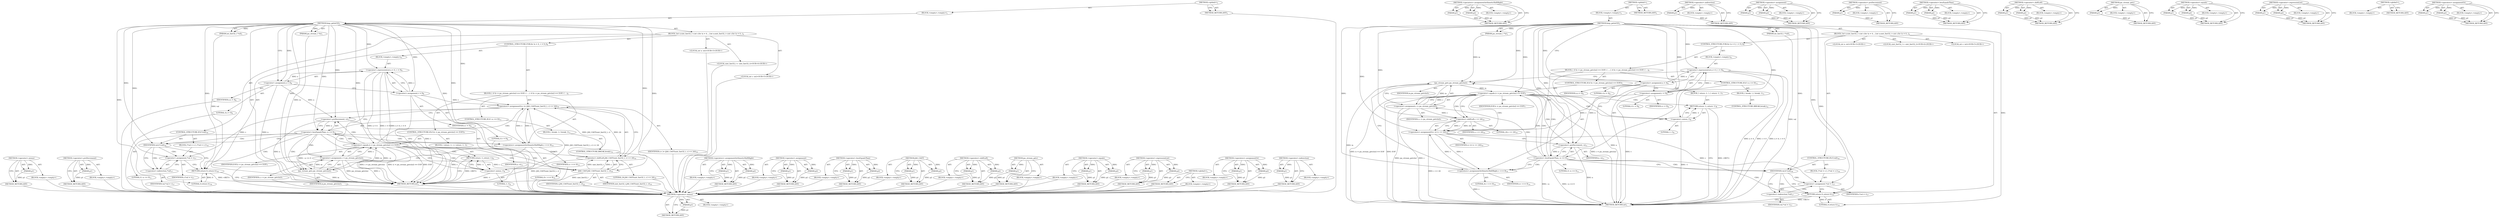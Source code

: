 digraph "&lt;operator&gt;.indirection" {
vulnerable_102 [label=<(METHOD,&lt;operator&gt;.minus)>];
vulnerable_103 [label=<(PARAM,p1)>];
vulnerable_104 [label=<(BLOCK,&lt;empty&gt;,&lt;empty&gt;)>];
vulnerable_105 [label=<(METHOD_RETURN,ANY)>];
vulnerable_125 [label=<(METHOD,&lt;operators&gt;.assignmentArithmeticShiftRight)>];
vulnerable_126 [label=<(PARAM,p1)>];
vulnerable_127 [label=<(PARAM,p2)>];
vulnerable_128 [label=<(BLOCK,&lt;empty&gt;,&lt;empty&gt;)>];
vulnerable_129 [label=<(METHOD_RETURN,ANY)>];
vulnerable_6 [label=<(METHOD,&lt;global&gt;)<SUB>1</SUB>>];
vulnerable_7 [label=<(BLOCK,&lt;empty&gt;,&lt;empty&gt;)<SUB>1</SUB>>];
vulnerable_8 [label=<(METHOD,bmp_getint32)<SUB>1</SUB>>];
vulnerable_9 [label=<(PARAM,jas_stream_t *in)<SUB>1</SUB>>];
vulnerable_10 [label=<(PARAM,int_fast32_t *val)<SUB>1</SUB>>];
vulnerable_11 [label=<(BLOCK,{
	int n;
	uint_fast32_t v;
	int c;
	for (n = 4...,{
	int n;
	uint_fast32_t v;
	int c;
	for (n = 4...)<SUB>2</SUB>>];
vulnerable_12 [label="<(LOCAL,int n: int)<SUB>3</SUB>>"];
vulnerable_13 [label="<(LOCAL,uint_fast32_t v: uint_fast32_t)<SUB>4</SUB>>"];
vulnerable_14 [label="<(LOCAL,int c: int)<SUB>5</SUB>>"];
vulnerable_15 [label=<(CONTROL_STRUCTURE,FOR,for (n = 4, v = 0;;))<SUB>6</SUB>>];
vulnerable_16 [label=<(BLOCK,&lt;empty&gt;,&lt;empty&gt;)<SUB>6</SUB>>];
vulnerable_17 [label=<(&lt;operator&gt;.expressionList,n = 4, v = 0)<SUB>6</SUB>>];
vulnerable_18 [label=<(&lt;operator&gt;.assignment,n = 4)<SUB>6</SUB>>];
vulnerable_19 [label=<(IDENTIFIER,n,n = 4)<SUB>6</SUB>>];
vulnerable_20 [label=<(LITERAL,4,n = 4)<SUB>6</SUB>>];
vulnerable_21 [label=<(&lt;operator&gt;.assignment,v = 0)<SUB>6</SUB>>];
vulnerable_22 [label=<(IDENTIFIER,v,v = 0)<SUB>6</SUB>>];
vulnerable_23 [label=<(LITERAL,0,v = 0)<SUB>6</SUB>>];
vulnerable_24 [label=<(BLOCK,{
 		if ((c = jas_stream_getc(in)) == EOF) {
 	...,{
 		if ((c = jas_stream_getc(in)) == EOF) {
 	...)<SUB>6</SUB>>];
vulnerable_25 [label=<(CONTROL_STRUCTURE,IF,if ((c = jas_stream_getc(in)) == EOF))<SUB>7</SUB>>];
vulnerable_26 [label=<(&lt;operator&gt;.equals,(c = jas_stream_getc(in)) == EOF)<SUB>7</SUB>>];
vulnerable_27 [label=<(&lt;operator&gt;.assignment,c = jas_stream_getc(in))<SUB>7</SUB>>];
vulnerable_28 [label=<(IDENTIFIER,c,c = jas_stream_getc(in))<SUB>7</SUB>>];
vulnerable_29 [label=<(jas_stream_getc,jas_stream_getc(in))<SUB>7</SUB>>];
vulnerable_30 [label=<(IDENTIFIER,in,jas_stream_getc(in))<SUB>7</SUB>>];
vulnerable_31 [label=<(IDENTIFIER,EOF,(c = jas_stream_getc(in)) == EOF)<SUB>7</SUB>>];
vulnerable_32 [label=<(BLOCK,{
 			return -1;
 		},{
 			return -1;
 		})<SUB>7</SUB>>];
vulnerable_33 [label=<(RETURN,return -1;,return -1;)<SUB>8</SUB>>];
vulnerable_34 [label=<(&lt;operator&gt;.minus,-1)<SUB>8</SUB>>];
vulnerable_35 [label=<(LITERAL,1,-1)<SUB>8</SUB>>];
vulnerable_36 [label=<(&lt;operators&gt;.assignmentOr,v |= (c &lt;&lt; 24))<SUB>10</SUB>>];
vulnerable_37 [label=<(IDENTIFIER,v,v |= (c &lt;&lt; 24))<SUB>10</SUB>>];
vulnerable_38 [label=<(&lt;operator&gt;.shiftLeft,c &lt;&lt; 24)<SUB>10</SUB>>];
vulnerable_39 [label=<(IDENTIFIER,c,c &lt;&lt; 24)<SUB>10</SUB>>];
vulnerable_40 [label=<(LITERAL,24,c &lt;&lt; 24)<SUB>10</SUB>>];
vulnerable_41 [label=<(CONTROL_STRUCTURE,IF,if (--n &lt;= 0))<SUB>11</SUB>>];
vulnerable_42 [label=<(&lt;operator&gt;.lessEqualsThan,--n &lt;= 0)<SUB>11</SUB>>];
vulnerable_43 [label=<(&lt;operator&gt;.preDecrement,--n)<SUB>11</SUB>>];
vulnerable_44 [label=<(IDENTIFIER,n,--n)<SUB>11</SUB>>];
vulnerable_45 [label=<(LITERAL,0,--n &lt;= 0)<SUB>11</SUB>>];
vulnerable_46 [label=<(BLOCK,{
 			break;
 		},{
 			break;
 		})<SUB>11</SUB>>];
vulnerable_47 [label=<(CONTROL_STRUCTURE,BREAK,break;)<SUB>12</SUB>>];
vulnerable_48 [label=<(&lt;operators&gt;.assignmentArithmeticShiftRight,v &gt;&gt;= 8)<SUB>14</SUB>>];
vulnerable_49 [label=<(IDENTIFIER,v,v &gt;&gt;= 8)<SUB>14</SUB>>];
vulnerable_50 [label=<(LITERAL,8,v &gt;&gt;= 8)<SUB>14</SUB>>];
vulnerable_51 [label=<(CONTROL_STRUCTURE,IF,if (val))<SUB>16</SUB>>];
vulnerable_52 [label=<(IDENTIFIER,val,if (val))<SUB>16</SUB>>];
vulnerable_53 [label=<(BLOCK,{
		*val = v;
	},{
		*val = v;
	})<SUB>16</SUB>>];
vulnerable_54 [label=<(&lt;operator&gt;.assignment,*val = v)<SUB>17</SUB>>];
vulnerable_55 [label=<(&lt;operator&gt;.indirection,*val)<SUB>17</SUB>>];
vulnerable_56 [label=<(IDENTIFIER,val,*val = v)<SUB>17</SUB>>];
vulnerable_57 [label=<(IDENTIFIER,v,*val = v)<SUB>17</SUB>>];
vulnerable_58 [label=<(RETURN,return 0;,return 0;)<SUB>19</SUB>>];
vulnerable_59 [label=<(LITERAL,0,return 0;)<SUB>19</SUB>>];
vulnerable_60 [label=<(METHOD_RETURN,int)<SUB>1</SUB>>];
vulnerable_62 [label=<(METHOD_RETURN,ANY)<SUB>1</SUB>>];
vulnerable_130 [label=<(METHOD,&lt;operator&gt;.indirection)>];
vulnerable_131 [label=<(PARAM,p1)>];
vulnerable_132 [label=<(BLOCK,&lt;empty&gt;,&lt;empty&gt;)>];
vulnerable_133 [label=<(METHOD_RETURN,ANY)>];
vulnerable_88 [label=<(METHOD,&lt;operator&gt;.assignment)>];
vulnerable_89 [label=<(PARAM,p1)>];
vulnerable_90 [label=<(PARAM,p2)>];
vulnerable_91 [label=<(BLOCK,&lt;empty&gt;,&lt;empty&gt;)>];
vulnerable_92 [label=<(METHOD_RETURN,ANY)>];
vulnerable_121 [label=<(METHOD,&lt;operator&gt;.preDecrement)>];
vulnerable_122 [label=<(PARAM,p1)>];
vulnerable_123 [label=<(BLOCK,&lt;empty&gt;,&lt;empty&gt;)>];
vulnerable_124 [label=<(METHOD_RETURN,ANY)>];
vulnerable_116 [label=<(METHOD,&lt;operator&gt;.lessEqualsThan)>];
vulnerable_117 [label=<(PARAM,p1)>];
vulnerable_118 [label=<(PARAM,p2)>];
vulnerable_119 [label=<(BLOCK,&lt;empty&gt;,&lt;empty&gt;)>];
vulnerable_120 [label=<(METHOD_RETURN,ANY)>];
vulnerable_111 [label=<(METHOD,&lt;operator&gt;.shiftLeft)>];
vulnerable_112 [label=<(PARAM,p1)>];
vulnerable_113 [label=<(PARAM,p2)>];
vulnerable_114 [label=<(BLOCK,&lt;empty&gt;,&lt;empty&gt;)>];
vulnerable_115 [label=<(METHOD_RETURN,ANY)>];
vulnerable_98 [label=<(METHOD,jas_stream_getc)>];
vulnerable_99 [label=<(PARAM,p1)>];
vulnerable_100 [label=<(BLOCK,&lt;empty&gt;,&lt;empty&gt;)>];
vulnerable_101 [label=<(METHOD_RETURN,ANY)>];
vulnerable_93 [label=<(METHOD,&lt;operator&gt;.equals)>];
vulnerable_94 [label=<(PARAM,p1)>];
vulnerable_95 [label=<(PARAM,p2)>];
vulnerable_96 [label=<(BLOCK,&lt;empty&gt;,&lt;empty&gt;)>];
vulnerable_97 [label=<(METHOD_RETURN,ANY)>];
vulnerable_83 [label=<(METHOD,&lt;operator&gt;.expressionList)>];
vulnerable_84 [label=<(PARAM,p1)>];
vulnerable_85 [label=<(PARAM,p2)>];
vulnerable_86 [label=<(BLOCK,&lt;empty&gt;,&lt;empty&gt;)>];
vulnerable_87 [label=<(METHOD_RETURN,ANY)>];
vulnerable_77 [label=<(METHOD,&lt;global&gt;)<SUB>1</SUB>>];
vulnerable_78 [label=<(BLOCK,&lt;empty&gt;,&lt;empty&gt;)>];
vulnerable_79 [label=<(METHOD_RETURN,ANY)>];
vulnerable_106 [label=<(METHOD,&lt;operators&gt;.assignmentOr)>];
vulnerable_107 [label=<(PARAM,p1)>];
vulnerable_108 [label=<(PARAM,p2)>];
vulnerable_109 [label=<(BLOCK,&lt;empty&gt;,&lt;empty&gt;)>];
vulnerable_110 [label=<(METHOD_RETURN,ANY)>];
fixed_104 [label=<(METHOD,&lt;operator&gt;.minus)>];
fixed_105 [label=<(PARAM,p1)>];
fixed_106 [label=<(BLOCK,&lt;empty&gt;,&lt;empty&gt;)>];
fixed_107 [label=<(METHOD_RETURN,ANY)>];
fixed_128 [label=<(METHOD,&lt;operator&gt;.preDecrement)>];
fixed_129 [label=<(PARAM,p1)>];
fixed_130 [label=<(BLOCK,&lt;empty&gt;,&lt;empty&gt;)>];
fixed_131 [label=<(METHOD_RETURN,ANY)>];
fixed_6 [label=<(METHOD,&lt;global&gt;)<SUB>1</SUB>>];
fixed_7 [label=<(BLOCK,&lt;empty&gt;,&lt;empty&gt;)<SUB>1</SUB>>];
fixed_8 [label=<(METHOD,bmp_getint32)<SUB>1</SUB>>];
fixed_9 [label=<(PARAM,jas_stream_t *in)<SUB>1</SUB>>];
fixed_10 [label=<(PARAM,int_fast32_t *val)<SUB>1</SUB>>];
fixed_11 [label=<(BLOCK,{
	int n;
	uint_fast32_t v;
	int c;
	for (n = 4...,{
	int n;
	uint_fast32_t v;
	int c;
	for (n = 4...)<SUB>2</SUB>>];
fixed_12 [label="<(LOCAL,int n: int)<SUB>3</SUB>>"];
fixed_13 [label="<(LOCAL,uint_fast32_t v: uint_fast32_t)<SUB>4</SUB>>"];
fixed_14 [label="<(LOCAL,int c: int)<SUB>5</SUB>>"];
fixed_15 [label=<(CONTROL_STRUCTURE,FOR,for (n = 4, v = 0;;))<SUB>6</SUB>>];
fixed_16 [label=<(BLOCK,&lt;empty&gt;,&lt;empty&gt;)<SUB>6</SUB>>];
fixed_17 [label=<(&lt;operator&gt;.expressionList,n = 4, v = 0)<SUB>6</SUB>>];
fixed_18 [label=<(&lt;operator&gt;.assignment,n = 4)<SUB>6</SUB>>];
fixed_19 [label=<(IDENTIFIER,n,n = 4)<SUB>6</SUB>>];
fixed_20 [label=<(LITERAL,4,n = 4)<SUB>6</SUB>>];
fixed_21 [label=<(&lt;operator&gt;.assignment,v = 0)<SUB>6</SUB>>];
fixed_22 [label=<(IDENTIFIER,v,v = 0)<SUB>6</SUB>>];
fixed_23 [label=<(LITERAL,0,v = 0)<SUB>6</SUB>>];
fixed_24 [label=<(BLOCK,{
 		if ((c = jas_stream_getc(in)) == EOF) {
 	...,{
 		if ((c = jas_stream_getc(in)) == EOF) {
 	...)<SUB>6</SUB>>];
fixed_25 [label=<(CONTROL_STRUCTURE,IF,if ((c = jas_stream_getc(in)) == EOF))<SUB>7</SUB>>];
fixed_26 [label=<(&lt;operator&gt;.equals,(c = jas_stream_getc(in)) == EOF)<SUB>7</SUB>>];
fixed_27 [label=<(&lt;operator&gt;.assignment,c = jas_stream_getc(in))<SUB>7</SUB>>];
fixed_28 [label=<(IDENTIFIER,c,c = jas_stream_getc(in))<SUB>7</SUB>>];
fixed_29 [label=<(jas_stream_getc,jas_stream_getc(in))<SUB>7</SUB>>];
fixed_30 [label=<(IDENTIFIER,in,jas_stream_getc(in))<SUB>7</SUB>>];
fixed_31 [label=<(IDENTIFIER,EOF,(c = jas_stream_getc(in)) == EOF)<SUB>7</SUB>>];
fixed_32 [label=<(BLOCK,{
 			return -1;
 		},{
 			return -1;
 		})<SUB>7</SUB>>];
fixed_33 [label=<(RETURN,return -1;,return -1;)<SUB>8</SUB>>];
fixed_34 [label=<(&lt;operator&gt;.minus,-1)<SUB>8</SUB>>];
fixed_35 [label=<(LITERAL,1,-1)<SUB>8</SUB>>];
fixed_36 [label=<(&lt;operators&gt;.assignmentOr,v |= (JAS_CAST(uint_fast32_t, c) &lt;&lt; 24))<SUB>10</SUB>>];
fixed_37 [label=<(IDENTIFIER,v,v |= (JAS_CAST(uint_fast32_t, c) &lt;&lt; 24))<SUB>10</SUB>>];
fixed_38 [label=<(&lt;operator&gt;.shiftLeft,JAS_CAST(uint_fast32_t, c) &lt;&lt; 24)<SUB>10</SUB>>];
fixed_39 [label=<(JAS_CAST,JAS_CAST(uint_fast32_t, c))<SUB>10</SUB>>];
fixed_40 [label=<(IDENTIFIER,uint_fast32_t,JAS_CAST(uint_fast32_t, c))<SUB>10</SUB>>];
fixed_41 [label=<(IDENTIFIER,c,JAS_CAST(uint_fast32_t, c))<SUB>10</SUB>>];
fixed_42 [label=<(LITERAL,24,JAS_CAST(uint_fast32_t, c) &lt;&lt; 24)<SUB>10</SUB>>];
fixed_43 [label=<(CONTROL_STRUCTURE,IF,if (--n &lt;= 0))<SUB>11</SUB>>];
fixed_44 [label=<(&lt;operator&gt;.lessEqualsThan,--n &lt;= 0)<SUB>11</SUB>>];
fixed_45 [label=<(&lt;operator&gt;.preDecrement,--n)<SUB>11</SUB>>];
fixed_46 [label=<(IDENTIFIER,n,--n)<SUB>11</SUB>>];
fixed_47 [label=<(LITERAL,0,--n &lt;= 0)<SUB>11</SUB>>];
fixed_48 [label=<(BLOCK,{
 			break;
 		},{
 			break;
 		})<SUB>11</SUB>>];
fixed_49 [label=<(CONTROL_STRUCTURE,BREAK,break;)<SUB>12</SUB>>];
fixed_50 [label=<(&lt;operators&gt;.assignmentArithmeticShiftRight,v &gt;&gt;= 8)<SUB>14</SUB>>];
fixed_51 [label=<(IDENTIFIER,v,v &gt;&gt;= 8)<SUB>14</SUB>>];
fixed_52 [label=<(LITERAL,8,v &gt;&gt;= 8)<SUB>14</SUB>>];
fixed_53 [label=<(CONTROL_STRUCTURE,IF,if (val))<SUB>16</SUB>>];
fixed_54 [label=<(IDENTIFIER,val,if (val))<SUB>16</SUB>>];
fixed_55 [label=<(BLOCK,{
		*val = v;
	},{
		*val = v;
	})<SUB>16</SUB>>];
fixed_56 [label=<(&lt;operator&gt;.assignment,*val = v)<SUB>17</SUB>>];
fixed_57 [label=<(&lt;operator&gt;.indirection,*val)<SUB>17</SUB>>];
fixed_58 [label=<(IDENTIFIER,val,*val = v)<SUB>17</SUB>>];
fixed_59 [label=<(IDENTIFIER,v,*val = v)<SUB>17</SUB>>];
fixed_60 [label=<(RETURN,return 0;,return 0;)<SUB>19</SUB>>];
fixed_61 [label=<(LITERAL,0,return 0;)<SUB>19</SUB>>];
fixed_62 [label=<(METHOD_RETURN,int)<SUB>1</SUB>>];
fixed_64 [label=<(METHOD_RETURN,ANY)<SUB>1</SUB>>];
fixed_132 [label=<(METHOD,&lt;operators&gt;.assignmentArithmeticShiftRight)>];
fixed_133 [label=<(PARAM,p1)>];
fixed_134 [label=<(PARAM,p2)>];
fixed_135 [label=<(BLOCK,&lt;empty&gt;,&lt;empty&gt;)>];
fixed_136 [label=<(METHOD_RETURN,ANY)>];
fixed_90 [label=<(METHOD,&lt;operator&gt;.assignment)>];
fixed_91 [label=<(PARAM,p1)>];
fixed_92 [label=<(PARAM,p2)>];
fixed_93 [label=<(BLOCK,&lt;empty&gt;,&lt;empty&gt;)>];
fixed_94 [label=<(METHOD_RETURN,ANY)>];
fixed_123 [label=<(METHOD,&lt;operator&gt;.lessEqualsThan)>];
fixed_124 [label=<(PARAM,p1)>];
fixed_125 [label=<(PARAM,p2)>];
fixed_126 [label=<(BLOCK,&lt;empty&gt;,&lt;empty&gt;)>];
fixed_127 [label=<(METHOD_RETURN,ANY)>];
fixed_118 [label=<(METHOD,JAS_CAST)>];
fixed_119 [label=<(PARAM,p1)>];
fixed_120 [label=<(PARAM,p2)>];
fixed_121 [label=<(BLOCK,&lt;empty&gt;,&lt;empty&gt;)>];
fixed_122 [label=<(METHOD_RETURN,ANY)>];
fixed_113 [label=<(METHOD,&lt;operator&gt;.shiftLeft)>];
fixed_114 [label=<(PARAM,p1)>];
fixed_115 [label=<(PARAM,p2)>];
fixed_116 [label=<(BLOCK,&lt;empty&gt;,&lt;empty&gt;)>];
fixed_117 [label=<(METHOD_RETURN,ANY)>];
fixed_100 [label=<(METHOD,jas_stream_getc)>];
fixed_101 [label=<(PARAM,p1)>];
fixed_102 [label=<(BLOCK,&lt;empty&gt;,&lt;empty&gt;)>];
fixed_103 [label=<(METHOD_RETURN,ANY)>];
fixed_95 [label=<(METHOD,&lt;operator&gt;.equals)>];
fixed_96 [label=<(PARAM,p1)>];
fixed_97 [label=<(PARAM,p2)>];
fixed_98 [label=<(BLOCK,&lt;empty&gt;,&lt;empty&gt;)>];
fixed_99 [label=<(METHOD_RETURN,ANY)>];
fixed_85 [label=<(METHOD,&lt;operator&gt;.expressionList)>];
fixed_86 [label=<(PARAM,p1)>];
fixed_87 [label=<(PARAM,p2)>];
fixed_88 [label=<(BLOCK,&lt;empty&gt;,&lt;empty&gt;)>];
fixed_89 [label=<(METHOD_RETURN,ANY)>];
fixed_79 [label=<(METHOD,&lt;global&gt;)<SUB>1</SUB>>];
fixed_80 [label=<(BLOCK,&lt;empty&gt;,&lt;empty&gt;)>];
fixed_81 [label=<(METHOD_RETURN,ANY)>];
fixed_108 [label=<(METHOD,&lt;operators&gt;.assignmentOr)>];
fixed_109 [label=<(PARAM,p1)>];
fixed_110 [label=<(PARAM,p2)>];
fixed_111 [label=<(BLOCK,&lt;empty&gt;,&lt;empty&gt;)>];
fixed_112 [label=<(METHOD_RETURN,ANY)>];
fixed_137 [label=<(METHOD,&lt;operator&gt;.indirection)>];
fixed_138 [label=<(PARAM,p1)>];
fixed_139 [label=<(BLOCK,&lt;empty&gt;,&lt;empty&gt;)>];
fixed_140 [label=<(METHOD_RETURN,ANY)>];
vulnerable_102 -> vulnerable_103  [key=0, label="AST: "];
vulnerable_102 -> vulnerable_103  [key=1, label="DDG: "];
vulnerable_102 -> vulnerable_104  [key=0, label="AST: "];
vulnerable_102 -> vulnerable_105  [key=0, label="AST: "];
vulnerable_102 -> vulnerable_105  [key=1, label="CFG: "];
vulnerable_103 -> vulnerable_105  [key=0, label="DDG: p1"];
vulnerable_125 -> vulnerable_126  [key=0, label="AST: "];
vulnerable_125 -> vulnerable_126  [key=1, label="DDG: "];
vulnerable_125 -> vulnerable_128  [key=0, label="AST: "];
vulnerable_125 -> vulnerable_127  [key=0, label="AST: "];
vulnerable_125 -> vulnerable_127  [key=1, label="DDG: "];
vulnerable_125 -> vulnerable_129  [key=0, label="AST: "];
vulnerable_125 -> vulnerable_129  [key=1, label="CFG: "];
vulnerable_126 -> vulnerable_129  [key=0, label="DDG: p1"];
vulnerable_127 -> vulnerable_129  [key=0, label="DDG: p2"];
vulnerable_6 -> vulnerable_7  [key=0, label="AST: "];
vulnerable_6 -> vulnerable_62  [key=0, label="AST: "];
vulnerable_6 -> vulnerable_62  [key=1, label="CFG: "];
vulnerable_7 -> vulnerable_8  [key=0, label="AST: "];
vulnerable_8 -> vulnerable_9  [key=0, label="AST: "];
vulnerable_8 -> vulnerable_9  [key=1, label="DDG: "];
vulnerable_8 -> vulnerable_10  [key=0, label="AST: "];
vulnerable_8 -> vulnerable_10  [key=1, label="DDG: "];
vulnerable_8 -> vulnerable_11  [key=0, label="AST: "];
vulnerable_8 -> vulnerable_60  [key=0, label="AST: "];
vulnerable_8 -> vulnerable_18  [key=0, label="CFG: "];
vulnerable_8 -> vulnerable_18  [key=1, label="DDG: "];
vulnerable_8 -> vulnerable_58  [key=0, label="DDG: "];
vulnerable_8 -> vulnerable_52  [key=0, label="DDG: "];
vulnerable_8 -> vulnerable_59  [key=0, label="DDG: "];
vulnerable_8 -> vulnerable_48  [key=0, label="DDG: "];
vulnerable_8 -> vulnerable_54  [key=0, label="DDG: "];
vulnerable_8 -> vulnerable_17  [key=0, label="DDG: "];
vulnerable_8 -> vulnerable_36  [key=0, label="DDG: "];
vulnerable_8 -> vulnerable_21  [key=0, label="DDG: "];
vulnerable_8 -> vulnerable_26  [key=0, label="DDG: "];
vulnerable_8 -> vulnerable_38  [key=0, label="DDG: "];
vulnerable_8 -> vulnerable_42  [key=0, label="DDG: "];
vulnerable_8 -> vulnerable_43  [key=0, label="DDG: "];
vulnerable_8 -> vulnerable_29  [key=0, label="DDG: "];
vulnerable_8 -> vulnerable_34  [key=0, label="DDG: "];
vulnerable_9 -> vulnerable_29  [key=0, label="DDG: in"];
vulnerable_10 -> vulnerable_60  [key=0, label="DDG: val"];
vulnerable_11 -> vulnerable_12  [key=0, label="AST: "];
vulnerable_11 -> vulnerable_13  [key=0, label="AST: "];
vulnerable_11 -> vulnerable_14  [key=0, label="AST: "];
vulnerable_11 -> vulnerable_15  [key=0, label="AST: "];
vulnerable_11 -> vulnerable_51  [key=0, label="AST: "];
vulnerable_11 -> vulnerable_58  [key=0, label="AST: "];
vulnerable_15 -> vulnerable_16  [key=0, label="AST: "];
vulnerable_15 -> vulnerable_24  [key=0, label="AST: "];
vulnerable_16 -> vulnerable_17  [key=0, label="AST: "];
vulnerable_17 -> vulnerable_18  [key=0, label="AST: "];
vulnerable_17 -> vulnerable_21  [key=0, label="AST: "];
vulnerable_17 -> vulnerable_29  [key=0, label="CFG: "];
vulnerable_17 -> vulnerable_60  [key=0, label="DDG: n = 4"];
vulnerable_17 -> vulnerable_60  [key=1, label="DDG: v = 0"];
vulnerable_17 -> vulnerable_60  [key=2, label="DDG: n = 4, v = 0"];
vulnerable_18 -> vulnerable_19  [key=0, label="AST: "];
vulnerable_18 -> vulnerable_20  [key=0, label="AST: "];
vulnerable_18 -> vulnerable_21  [key=0, label="CFG: "];
vulnerable_18 -> vulnerable_60  [key=0, label="DDG: n"];
vulnerable_18 -> vulnerable_17  [key=0, label="DDG: n"];
vulnerable_18 -> vulnerable_43  [key=0, label="DDG: n"];
vulnerable_21 -> vulnerable_22  [key=0, label="AST: "];
vulnerable_21 -> vulnerable_23  [key=0, label="AST: "];
vulnerable_21 -> vulnerable_17  [key=0, label="CFG: "];
vulnerable_21 -> vulnerable_17  [key=1, label="DDG: v"];
vulnerable_21 -> vulnerable_60  [key=0, label="DDG: v"];
vulnerable_21 -> vulnerable_36  [key=0, label="DDG: v"];
vulnerable_24 -> vulnerable_25  [key=0, label="AST: "];
vulnerable_24 -> vulnerable_36  [key=0, label="AST: "];
vulnerable_24 -> vulnerable_41  [key=0, label="AST: "];
vulnerable_24 -> vulnerable_48  [key=0, label="AST: "];
vulnerable_25 -> vulnerable_26  [key=0, label="AST: "];
vulnerable_25 -> vulnerable_32  [key=0, label="AST: "];
vulnerable_26 -> vulnerable_27  [key=0, label="AST: "];
vulnerable_26 -> vulnerable_31  [key=0, label="AST: "];
vulnerable_26 -> vulnerable_34  [key=0, label="CFG: "];
vulnerable_26 -> vulnerable_34  [key=1, label="CDG: "];
vulnerable_26 -> vulnerable_38  [key=0, label="CFG: "];
vulnerable_26 -> vulnerable_38  [key=1, label="CDG: "];
vulnerable_26 -> vulnerable_60  [key=0, label="DDG: c = jas_stream_getc(in)"];
vulnerable_26 -> vulnerable_60  [key=1, label="DDG: (c = jas_stream_getc(in)) == EOF"];
vulnerable_26 -> vulnerable_60  [key=2, label="DDG: EOF"];
vulnerable_26 -> vulnerable_33  [key=0, label="CDG: "];
vulnerable_26 -> vulnerable_42  [key=0, label="CDG: "];
vulnerable_26 -> vulnerable_36  [key=0, label="CDG: "];
vulnerable_26 -> vulnerable_43  [key=0, label="CDG: "];
vulnerable_27 -> vulnerable_28  [key=0, label="AST: "];
vulnerable_27 -> vulnerable_29  [key=0, label="AST: "];
vulnerable_27 -> vulnerable_26  [key=0, label="CFG: "];
vulnerable_27 -> vulnerable_26  [key=1, label="DDG: c"];
vulnerable_27 -> vulnerable_60  [key=0, label="DDG: c"];
vulnerable_27 -> vulnerable_60  [key=1, label="DDG: jas_stream_getc(in)"];
vulnerable_27 -> vulnerable_38  [key=0, label="DDG: c"];
vulnerable_29 -> vulnerable_30  [key=0, label="AST: "];
vulnerable_29 -> vulnerable_27  [key=0, label="CFG: "];
vulnerable_29 -> vulnerable_27  [key=1, label="DDG: in"];
vulnerable_29 -> vulnerable_60  [key=0, label="DDG: in"];
vulnerable_29 -> vulnerable_26  [key=0, label="DDG: in"];
vulnerable_32 -> vulnerable_33  [key=0, label="AST: "];
vulnerable_33 -> vulnerable_34  [key=0, label="AST: "];
vulnerable_33 -> vulnerable_60  [key=0, label="CFG: "];
vulnerable_33 -> vulnerable_60  [key=1, label="DDG: &lt;RET&gt;"];
vulnerable_34 -> vulnerable_35  [key=0, label="AST: "];
vulnerable_34 -> vulnerable_33  [key=0, label="CFG: "];
vulnerable_34 -> vulnerable_33  [key=1, label="DDG: -1"];
vulnerable_34 -> vulnerable_60  [key=0, label="DDG: -1"];
vulnerable_36 -> vulnerable_37  [key=0, label="AST: "];
vulnerable_36 -> vulnerable_38  [key=0, label="AST: "];
vulnerable_36 -> vulnerable_43  [key=0, label="CFG: "];
vulnerable_36 -> vulnerable_60  [key=0, label="DDG: c &lt;&lt; 24"];
vulnerable_36 -> vulnerable_54  [key=0, label="DDG: v"];
vulnerable_36 -> vulnerable_48  [key=0, label="DDG: v"];
vulnerable_38 -> vulnerable_39  [key=0, label="AST: "];
vulnerable_38 -> vulnerable_40  [key=0, label="AST: "];
vulnerable_38 -> vulnerable_36  [key=0, label="CFG: "];
vulnerable_38 -> vulnerable_36  [key=1, label="DDG: c"];
vulnerable_38 -> vulnerable_36  [key=2, label="DDG: 24"];
vulnerable_41 -> vulnerable_42  [key=0, label="AST: "];
vulnerable_41 -> vulnerable_46  [key=0, label="AST: "];
vulnerable_42 -> vulnerable_43  [key=0, label="AST: "];
vulnerable_42 -> vulnerable_45  [key=0, label="AST: "];
vulnerable_42 -> vulnerable_52  [key=0, label="CFG: "];
vulnerable_42 -> vulnerable_52  [key=1, label="CDG: "];
vulnerable_42 -> vulnerable_48  [key=0, label="CFG: "];
vulnerable_42 -> vulnerable_48  [key=1, label="CDG: "];
vulnerable_42 -> vulnerable_60  [key=0, label="DDG: --n"];
vulnerable_42 -> vulnerable_60  [key=1, label="DDG: --n &lt;= 0"];
vulnerable_42 -> vulnerable_58  [key=0, label="CDG: "];
vulnerable_42 -> vulnerable_26  [key=0, label="CDG: "];
vulnerable_42 -> vulnerable_27  [key=0, label="CDG: "];
vulnerable_42 -> vulnerable_29  [key=0, label="CDG: "];
vulnerable_43 -> vulnerable_44  [key=0, label="AST: "];
vulnerable_43 -> vulnerable_42  [key=0, label="CFG: "];
vulnerable_43 -> vulnerable_42  [key=1, label="DDG: n"];
vulnerable_43 -> vulnerable_60  [key=0, label="DDG: n"];
vulnerable_46 -> vulnerable_47  [key=0, label="AST: "];
vulnerable_48 -> vulnerable_49  [key=0, label="AST: "];
vulnerable_48 -> vulnerable_50  [key=0, label="AST: "];
vulnerable_48 -> vulnerable_29  [key=0, label="CFG: "];
vulnerable_48 -> vulnerable_60  [key=0, label="DDG: v"];
vulnerable_48 -> vulnerable_36  [key=0, label="DDG: v"];
vulnerable_51 -> vulnerable_52  [key=0, label="AST: "];
vulnerable_51 -> vulnerable_53  [key=0, label="AST: "];
vulnerable_52 -> vulnerable_55  [key=0, label="CFG: "];
vulnerable_52 -> vulnerable_55  [key=1, label="CDG: "];
vulnerable_52 -> vulnerable_58  [key=0, label="CFG: "];
vulnerable_52 -> vulnerable_54  [key=0, label="CDG: "];
vulnerable_53 -> vulnerable_54  [key=0, label="AST: "];
vulnerable_54 -> vulnerable_55  [key=0, label="AST: "];
vulnerable_54 -> vulnerable_57  [key=0, label="AST: "];
vulnerable_54 -> vulnerable_58  [key=0, label="CFG: "];
vulnerable_55 -> vulnerable_56  [key=0, label="AST: "];
vulnerable_55 -> vulnerable_54  [key=0, label="CFG: "];
vulnerable_58 -> vulnerable_59  [key=0, label="AST: "];
vulnerable_58 -> vulnerable_60  [key=0, label="CFG: "];
vulnerable_58 -> vulnerable_60  [key=1, label="DDG: &lt;RET&gt;"];
vulnerable_59 -> vulnerable_58  [key=0, label="DDG: 0"];
vulnerable_130 -> vulnerable_131  [key=0, label="AST: "];
vulnerable_130 -> vulnerable_131  [key=1, label="DDG: "];
vulnerable_130 -> vulnerable_132  [key=0, label="AST: "];
vulnerable_130 -> vulnerable_133  [key=0, label="AST: "];
vulnerable_130 -> vulnerable_133  [key=1, label="CFG: "];
vulnerable_131 -> vulnerable_133  [key=0, label="DDG: p1"];
vulnerable_88 -> vulnerable_89  [key=0, label="AST: "];
vulnerable_88 -> vulnerable_89  [key=1, label="DDG: "];
vulnerable_88 -> vulnerable_91  [key=0, label="AST: "];
vulnerable_88 -> vulnerable_90  [key=0, label="AST: "];
vulnerable_88 -> vulnerable_90  [key=1, label="DDG: "];
vulnerable_88 -> vulnerable_92  [key=0, label="AST: "];
vulnerable_88 -> vulnerable_92  [key=1, label="CFG: "];
vulnerable_89 -> vulnerable_92  [key=0, label="DDG: p1"];
vulnerable_90 -> vulnerable_92  [key=0, label="DDG: p2"];
vulnerable_121 -> vulnerable_122  [key=0, label="AST: "];
vulnerable_121 -> vulnerable_122  [key=1, label="DDG: "];
vulnerable_121 -> vulnerable_123  [key=0, label="AST: "];
vulnerable_121 -> vulnerable_124  [key=0, label="AST: "];
vulnerable_121 -> vulnerable_124  [key=1, label="CFG: "];
vulnerable_122 -> vulnerable_124  [key=0, label="DDG: p1"];
vulnerable_116 -> vulnerable_117  [key=0, label="AST: "];
vulnerable_116 -> vulnerable_117  [key=1, label="DDG: "];
vulnerable_116 -> vulnerable_119  [key=0, label="AST: "];
vulnerable_116 -> vulnerable_118  [key=0, label="AST: "];
vulnerable_116 -> vulnerable_118  [key=1, label="DDG: "];
vulnerable_116 -> vulnerable_120  [key=0, label="AST: "];
vulnerable_116 -> vulnerable_120  [key=1, label="CFG: "];
vulnerable_117 -> vulnerable_120  [key=0, label="DDG: p1"];
vulnerable_118 -> vulnerable_120  [key=0, label="DDG: p2"];
vulnerable_111 -> vulnerable_112  [key=0, label="AST: "];
vulnerable_111 -> vulnerable_112  [key=1, label="DDG: "];
vulnerable_111 -> vulnerable_114  [key=0, label="AST: "];
vulnerable_111 -> vulnerable_113  [key=0, label="AST: "];
vulnerable_111 -> vulnerable_113  [key=1, label="DDG: "];
vulnerable_111 -> vulnerable_115  [key=0, label="AST: "];
vulnerable_111 -> vulnerable_115  [key=1, label="CFG: "];
vulnerable_112 -> vulnerable_115  [key=0, label="DDG: p1"];
vulnerable_113 -> vulnerable_115  [key=0, label="DDG: p2"];
vulnerable_98 -> vulnerable_99  [key=0, label="AST: "];
vulnerable_98 -> vulnerable_99  [key=1, label="DDG: "];
vulnerable_98 -> vulnerable_100  [key=0, label="AST: "];
vulnerable_98 -> vulnerable_101  [key=0, label="AST: "];
vulnerable_98 -> vulnerable_101  [key=1, label="CFG: "];
vulnerable_99 -> vulnerable_101  [key=0, label="DDG: p1"];
vulnerable_93 -> vulnerable_94  [key=0, label="AST: "];
vulnerable_93 -> vulnerable_94  [key=1, label="DDG: "];
vulnerable_93 -> vulnerable_96  [key=0, label="AST: "];
vulnerable_93 -> vulnerable_95  [key=0, label="AST: "];
vulnerable_93 -> vulnerable_95  [key=1, label="DDG: "];
vulnerable_93 -> vulnerable_97  [key=0, label="AST: "];
vulnerable_93 -> vulnerable_97  [key=1, label="CFG: "];
vulnerable_94 -> vulnerable_97  [key=0, label="DDG: p1"];
vulnerable_95 -> vulnerable_97  [key=0, label="DDG: p2"];
vulnerable_83 -> vulnerable_84  [key=0, label="AST: "];
vulnerable_83 -> vulnerable_84  [key=1, label="DDG: "];
vulnerable_83 -> vulnerable_86  [key=0, label="AST: "];
vulnerable_83 -> vulnerable_85  [key=0, label="AST: "];
vulnerable_83 -> vulnerable_85  [key=1, label="DDG: "];
vulnerable_83 -> vulnerable_87  [key=0, label="AST: "];
vulnerable_83 -> vulnerable_87  [key=1, label="CFG: "];
vulnerable_84 -> vulnerable_87  [key=0, label="DDG: p1"];
vulnerable_85 -> vulnerable_87  [key=0, label="DDG: p2"];
vulnerable_77 -> vulnerable_78  [key=0, label="AST: "];
vulnerable_77 -> vulnerable_79  [key=0, label="AST: "];
vulnerable_77 -> vulnerable_79  [key=1, label="CFG: "];
vulnerable_106 -> vulnerable_107  [key=0, label="AST: "];
vulnerable_106 -> vulnerable_107  [key=1, label="DDG: "];
vulnerable_106 -> vulnerable_109  [key=0, label="AST: "];
vulnerable_106 -> vulnerable_108  [key=0, label="AST: "];
vulnerable_106 -> vulnerable_108  [key=1, label="DDG: "];
vulnerable_106 -> vulnerable_110  [key=0, label="AST: "];
vulnerable_106 -> vulnerable_110  [key=1, label="CFG: "];
vulnerable_107 -> vulnerable_110  [key=0, label="DDG: p1"];
vulnerable_108 -> vulnerable_110  [key=0, label="DDG: p2"];
fixed_104 -> fixed_105  [key=0, label="AST: "];
fixed_104 -> fixed_105  [key=1, label="DDG: "];
fixed_104 -> fixed_106  [key=0, label="AST: "];
fixed_104 -> fixed_107  [key=0, label="AST: "];
fixed_104 -> fixed_107  [key=1, label="CFG: "];
fixed_105 -> fixed_107  [key=0, label="DDG: p1"];
fixed_106 -> vulnerable_102  [key=0];
fixed_107 -> vulnerable_102  [key=0];
fixed_128 -> fixed_129  [key=0, label="AST: "];
fixed_128 -> fixed_129  [key=1, label="DDG: "];
fixed_128 -> fixed_130  [key=0, label="AST: "];
fixed_128 -> fixed_131  [key=0, label="AST: "];
fixed_128 -> fixed_131  [key=1, label="CFG: "];
fixed_129 -> fixed_131  [key=0, label="DDG: p1"];
fixed_130 -> vulnerable_102  [key=0];
fixed_131 -> vulnerable_102  [key=0];
fixed_6 -> fixed_7  [key=0, label="AST: "];
fixed_6 -> fixed_64  [key=0, label="AST: "];
fixed_6 -> fixed_64  [key=1, label="CFG: "];
fixed_7 -> fixed_8  [key=0, label="AST: "];
fixed_8 -> fixed_9  [key=0, label="AST: "];
fixed_8 -> fixed_9  [key=1, label="DDG: "];
fixed_8 -> fixed_10  [key=0, label="AST: "];
fixed_8 -> fixed_10  [key=1, label="DDG: "];
fixed_8 -> fixed_11  [key=0, label="AST: "];
fixed_8 -> fixed_62  [key=0, label="AST: "];
fixed_8 -> fixed_18  [key=0, label="CFG: "];
fixed_8 -> fixed_18  [key=1, label="DDG: "];
fixed_8 -> fixed_60  [key=0, label="DDG: "];
fixed_8 -> fixed_54  [key=0, label="DDG: "];
fixed_8 -> fixed_61  [key=0, label="DDG: "];
fixed_8 -> fixed_50  [key=0, label="DDG: "];
fixed_8 -> fixed_56  [key=0, label="DDG: "];
fixed_8 -> fixed_17  [key=0, label="DDG: "];
fixed_8 -> fixed_36  [key=0, label="DDG: "];
fixed_8 -> fixed_21  [key=0, label="DDG: "];
fixed_8 -> fixed_26  [key=0, label="DDG: "];
fixed_8 -> fixed_38  [key=0, label="DDG: "];
fixed_8 -> fixed_44  [key=0, label="DDG: "];
fixed_8 -> fixed_39  [key=0, label="DDG: "];
fixed_8 -> fixed_45  [key=0, label="DDG: "];
fixed_8 -> fixed_29  [key=0, label="DDG: "];
fixed_8 -> fixed_34  [key=0, label="DDG: "];
fixed_9 -> fixed_29  [key=0, label="DDG: in"];
fixed_10 -> fixed_62  [key=0, label="DDG: val"];
fixed_11 -> fixed_12  [key=0, label="AST: "];
fixed_11 -> fixed_13  [key=0, label="AST: "];
fixed_11 -> fixed_14  [key=0, label="AST: "];
fixed_11 -> fixed_15  [key=0, label="AST: "];
fixed_11 -> fixed_53  [key=0, label="AST: "];
fixed_11 -> fixed_60  [key=0, label="AST: "];
fixed_12 -> vulnerable_102  [key=0];
fixed_13 -> vulnerable_102  [key=0];
fixed_14 -> vulnerable_102  [key=0];
fixed_15 -> fixed_16  [key=0, label="AST: "];
fixed_15 -> fixed_24  [key=0, label="AST: "];
fixed_16 -> fixed_17  [key=0, label="AST: "];
fixed_17 -> fixed_18  [key=0, label="AST: "];
fixed_17 -> fixed_21  [key=0, label="AST: "];
fixed_17 -> fixed_29  [key=0, label="CFG: "];
fixed_17 -> fixed_62  [key=0, label="DDG: n = 4"];
fixed_17 -> fixed_62  [key=1, label="DDG: v = 0"];
fixed_17 -> fixed_62  [key=2, label="DDG: n = 4, v = 0"];
fixed_18 -> fixed_19  [key=0, label="AST: "];
fixed_18 -> fixed_20  [key=0, label="AST: "];
fixed_18 -> fixed_21  [key=0, label="CFG: "];
fixed_18 -> fixed_62  [key=0, label="DDG: n"];
fixed_18 -> fixed_17  [key=0, label="DDG: n"];
fixed_18 -> fixed_45  [key=0, label="DDG: n"];
fixed_19 -> vulnerable_102  [key=0];
fixed_20 -> vulnerable_102  [key=0];
fixed_21 -> fixed_22  [key=0, label="AST: "];
fixed_21 -> fixed_23  [key=0, label="AST: "];
fixed_21 -> fixed_17  [key=0, label="CFG: "];
fixed_21 -> fixed_17  [key=1, label="DDG: v"];
fixed_21 -> fixed_62  [key=0, label="DDG: v"];
fixed_21 -> fixed_36  [key=0, label="DDG: v"];
fixed_22 -> vulnerable_102  [key=0];
fixed_23 -> vulnerable_102  [key=0];
fixed_24 -> fixed_25  [key=0, label="AST: "];
fixed_24 -> fixed_36  [key=0, label="AST: "];
fixed_24 -> fixed_43  [key=0, label="AST: "];
fixed_24 -> fixed_50  [key=0, label="AST: "];
fixed_25 -> fixed_26  [key=0, label="AST: "];
fixed_25 -> fixed_32  [key=0, label="AST: "];
fixed_26 -> fixed_27  [key=0, label="AST: "];
fixed_26 -> fixed_31  [key=0, label="AST: "];
fixed_26 -> fixed_34  [key=0, label="CFG: "];
fixed_26 -> fixed_34  [key=1, label="CDG: "];
fixed_26 -> fixed_39  [key=0, label="CFG: "];
fixed_26 -> fixed_39  [key=1, label="CDG: "];
fixed_26 -> fixed_62  [key=0, label="DDG: c = jas_stream_getc(in)"];
fixed_26 -> fixed_62  [key=1, label="DDG: (c = jas_stream_getc(in)) == EOF"];
fixed_26 -> fixed_62  [key=2, label="DDG: EOF"];
fixed_26 -> fixed_33  [key=0, label="CDG: "];
fixed_26 -> fixed_36  [key=0, label="CDG: "];
fixed_26 -> fixed_38  [key=0, label="CDG: "];
fixed_26 -> fixed_45  [key=0, label="CDG: "];
fixed_26 -> fixed_44  [key=0, label="CDG: "];
fixed_27 -> fixed_28  [key=0, label="AST: "];
fixed_27 -> fixed_29  [key=0, label="AST: "];
fixed_27 -> fixed_26  [key=0, label="CFG: "];
fixed_27 -> fixed_26  [key=1, label="DDG: c"];
fixed_27 -> fixed_62  [key=0, label="DDG: c"];
fixed_27 -> fixed_62  [key=1, label="DDG: jas_stream_getc(in)"];
fixed_27 -> fixed_39  [key=0, label="DDG: c"];
fixed_28 -> vulnerable_102  [key=0];
fixed_29 -> fixed_30  [key=0, label="AST: "];
fixed_29 -> fixed_27  [key=0, label="CFG: "];
fixed_29 -> fixed_27  [key=1, label="DDG: in"];
fixed_29 -> fixed_62  [key=0, label="DDG: in"];
fixed_29 -> fixed_26  [key=0, label="DDG: in"];
fixed_30 -> vulnerable_102  [key=0];
fixed_31 -> vulnerable_102  [key=0];
fixed_32 -> fixed_33  [key=0, label="AST: "];
fixed_33 -> fixed_34  [key=0, label="AST: "];
fixed_33 -> fixed_62  [key=0, label="CFG: "];
fixed_33 -> fixed_62  [key=1, label="DDG: &lt;RET&gt;"];
fixed_34 -> fixed_35  [key=0, label="AST: "];
fixed_34 -> fixed_33  [key=0, label="CFG: "];
fixed_34 -> fixed_33  [key=1, label="DDG: -1"];
fixed_34 -> fixed_62  [key=0, label="DDG: -1"];
fixed_35 -> vulnerable_102  [key=0];
fixed_36 -> fixed_37  [key=0, label="AST: "];
fixed_36 -> fixed_38  [key=0, label="AST: "];
fixed_36 -> fixed_45  [key=0, label="CFG: "];
fixed_36 -> fixed_62  [key=0, label="DDG: JAS_CAST(uint_fast32_t, c) &lt;&lt; 24"];
fixed_36 -> fixed_56  [key=0, label="DDG: v"];
fixed_36 -> fixed_50  [key=0, label="DDG: v"];
fixed_37 -> vulnerable_102  [key=0];
fixed_38 -> fixed_39  [key=0, label="AST: "];
fixed_38 -> fixed_42  [key=0, label="AST: "];
fixed_38 -> fixed_36  [key=0, label="CFG: "];
fixed_38 -> fixed_36  [key=1, label="DDG: JAS_CAST(uint_fast32_t, c)"];
fixed_38 -> fixed_36  [key=2, label="DDG: 24"];
fixed_38 -> fixed_62  [key=0, label="DDG: JAS_CAST(uint_fast32_t, c)"];
fixed_39 -> fixed_40  [key=0, label="AST: "];
fixed_39 -> fixed_41  [key=0, label="AST: "];
fixed_39 -> fixed_38  [key=0, label="CFG: "];
fixed_39 -> fixed_38  [key=1, label="DDG: uint_fast32_t"];
fixed_39 -> fixed_38  [key=2, label="DDG: c"];
fixed_39 -> fixed_62  [key=0, label="DDG: uint_fast32_t"];
fixed_40 -> vulnerable_102  [key=0];
fixed_41 -> vulnerable_102  [key=0];
fixed_42 -> vulnerable_102  [key=0];
fixed_43 -> fixed_44  [key=0, label="AST: "];
fixed_43 -> fixed_48  [key=0, label="AST: "];
fixed_44 -> fixed_45  [key=0, label="AST: "];
fixed_44 -> fixed_47  [key=0, label="AST: "];
fixed_44 -> fixed_54  [key=0, label="CFG: "];
fixed_44 -> fixed_54  [key=1, label="CDG: "];
fixed_44 -> fixed_50  [key=0, label="CFG: "];
fixed_44 -> fixed_50  [key=1, label="CDG: "];
fixed_44 -> fixed_62  [key=0, label="DDG: --n"];
fixed_44 -> fixed_62  [key=1, label="DDG: --n &lt;= 0"];
fixed_44 -> fixed_60  [key=0, label="CDG: "];
fixed_44 -> fixed_26  [key=0, label="CDG: "];
fixed_44 -> fixed_27  [key=0, label="CDG: "];
fixed_44 -> fixed_29  [key=0, label="CDG: "];
fixed_45 -> fixed_46  [key=0, label="AST: "];
fixed_45 -> fixed_44  [key=0, label="CFG: "];
fixed_45 -> fixed_44  [key=1, label="DDG: n"];
fixed_45 -> fixed_62  [key=0, label="DDG: n"];
fixed_46 -> vulnerable_102  [key=0];
fixed_47 -> vulnerable_102  [key=0];
fixed_48 -> fixed_49  [key=0, label="AST: "];
fixed_49 -> vulnerable_102  [key=0];
fixed_50 -> fixed_51  [key=0, label="AST: "];
fixed_50 -> fixed_52  [key=0, label="AST: "];
fixed_50 -> fixed_29  [key=0, label="CFG: "];
fixed_50 -> fixed_62  [key=0, label="DDG: v"];
fixed_50 -> fixed_36  [key=0, label="DDG: v"];
fixed_51 -> vulnerable_102  [key=0];
fixed_52 -> vulnerable_102  [key=0];
fixed_53 -> fixed_54  [key=0, label="AST: "];
fixed_53 -> fixed_55  [key=0, label="AST: "];
fixed_54 -> fixed_57  [key=0, label="CFG: "];
fixed_54 -> fixed_57  [key=1, label="CDG: "];
fixed_54 -> fixed_60  [key=0, label="CFG: "];
fixed_54 -> fixed_56  [key=0, label="CDG: "];
fixed_55 -> fixed_56  [key=0, label="AST: "];
fixed_56 -> fixed_57  [key=0, label="AST: "];
fixed_56 -> fixed_59  [key=0, label="AST: "];
fixed_56 -> fixed_60  [key=0, label="CFG: "];
fixed_57 -> fixed_58  [key=0, label="AST: "];
fixed_57 -> fixed_56  [key=0, label="CFG: "];
fixed_58 -> vulnerable_102  [key=0];
fixed_59 -> vulnerable_102  [key=0];
fixed_60 -> fixed_61  [key=0, label="AST: "];
fixed_60 -> fixed_62  [key=0, label="CFG: "];
fixed_60 -> fixed_62  [key=1, label="DDG: &lt;RET&gt;"];
fixed_61 -> fixed_60  [key=0, label="DDG: 0"];
fixed_62 -> vulnerable_102  [key=0];
fixed_64 -> vulnerable_102  [key=0];
fixed_132 -> fixed_133  [key=0, label="AST: "];
fixed_132 -> fixed_133  [key=1, label="DDG: "];
fixed_132 -> fixed_135  [key=0, label="AST: "];
fixed_132 -> fixed_134  [key=0, label="AST: "];
fixed_132 -> fixed_134  [key=1, label="DDG: "];
fixed_132 -> fixed_136  [key=0, label="AST: "];
fixed_132 -> fixed_136  [key=1, label="CFG: "];
fixed_133 -> fixed_136  [key=0, label="DDG: p1"];
fixed_134 -> fixed_136  [key=0, label="DDG: p2"];
fixed_135 -> vulnerable_102  [key=0];
fixed_136 -> vulnerable_102  [key=0];
fixed_90 -> fixed_91  [key=0, label="AST: "];
fixed_90 -> fixed_91  [key=1, label="DDG: "];
fixed_90 -> fixed_93  [key=0, label="AST: "];
fixed_90 -> fixed_92  [key=0, label="AST: "];
fixed_90 -> fixed_92  [key=1, label="DDG: "];
fixed_90 -> fixed_94  [key=0, label="AST: "];
fixed_90 -> fixed_94  [key=1, label="CFG: "];
fixed_91 -> fixed_94  [key=0, label="DDG: p1"];
fixed_92 -> fixed_94  [key=0, label="DDG: p2"];
fixed_93 -> vulnerable_102  [key=0];
fixed_94 -> vulnerable_102  [key=0];
fixed_123 -> fixed_124  [key=0, label="AST: "];
fixed_123 -> fixed_124  [key=1, label="DDG: "];
fixed_123 -> fixed_126  [key=0, label="AST: "];
fixed_123 -> fixed_125  [key=0, label="AST: "];
fixed_123 -> fixed_125  [key=1, label="DDG: "];
fixed_123 -> fixed_127  [key=0, label="AST: "];
fixed_123 -> fixed_127  [key=1, label="CFG: "];
fixed_124 -> fixed_127  [key=0, label="DDG: p1"];
fixed_125 -> fixed_127  [key=0, label="DDG: p2"];
fixed_126 -> vulnerable_102  [key=0];
fixed_127 -> vulnerable_102  [key=0];
fixed_118 -> fixed_119  [key=0, label="AST: "];
fixed_118 -> fixed_119  [key=1, label="DDG: "];
fixed_118 -> fixed_121  [key=0, label="AST: "];
fixed_118 -> fixed_120  [key=0, label="AST: "];
fixed_118 -> fixed_120  [key=1, label="DDG: "];
fixed_118 -> fixed_122  [key=0, label="AST: "];
fixed_118 -> fixed_122  [key=1, label="CFG: "];
fixed_119 -> fixed_122  [key=0, label="DDG: p1"];
fixed_120 -> fixed_122  [key=0, label="DDG: p2"];
fixed_121 -> vulnerable_102  [key=0];
fixed_122 -> vulnerable_102  [key=0];
fixed_113 -> fixed_114  [key=0, label="AST: "];
fixed_113 -> fixed_114  [key=1, label="DDG: "];
fixed_113 -> fixed_116  [key=0, label="AST: "];
fixed_113 -> fixed_115  [key=0, label="AST: "];
fixed_113 -> fixed_115  [key=1, label="DDG: "];
fixed_113 -> fixed_117  [key=0, label="AST: "];
fixed_113 -> fixed_117  [key=1, label="CFG: "];
fixed_114 -> fixed_117  [key=0, label="DDG: p1"];
fixed_115 -> fixed_117  [key=0, label="DDG: p2"];
fixed_116 -> vulnerable_102  [key=0];
fixed_117 -> vulnerable_102  [key=0];
fixed_100 -> fixed_101  [key=0, label="AST: "];
fixed_100 -> fixed_101  [key=1, label="DDG: "];
fixed_100 -> fixed_102  [key=0, label="AST: "];
fixed_100 -> fixed_103  [key=0, label="AST: "];
fixed_100 -> fixed_103  [key=1, label="CFG: "];
fixed_101 -> fixed_103  [key=0, label="DDG: p1"];
fixed_102 -> vulnerable_102  [key=0];
fixed_103 -> vulnerable_102  [key=0];
fixed_95 -> fixed_96  [key=0, label="AST: "];
fixed_95 -> fixed_96  [key=1, label="DDG: "];
fixed_95 -> fixed_98  [key=0, label="AST: "];
fixed_95 -> fixed_97  [key=0, label="AST: "];
fixed_95 -> fixed_97  [key=1, label="DDG: "];
fixed_95 -> fixed_99  [key=0, label="AST: "];
fixed_95 -> fixed_99  [key=1, label="CFG: "];
fixed_96 -> fixed_99  [key=0, label="DDG: p1"];
fixed_97 -> fixed_99  [key=0, label="DDG: p2"];
fixed_98 -> vulnerable_102  [key=0];
fixed_99 -> vulnerable_102  [key=0];
fixed_85 -> fixed_86  [key=0, label="AST: "];
fixed_85 -> fixed_86  [key=1, label="DDG: "];
fixed_85 -> fixed_88  [key=0, label="AST: "];
fixed_85 -> fixed_87  [key=0, label="AST: "];
fixed_85 -> fixed_87  [key=1, label="DDG: "];
fixed_85 -> fixed_89  [key=0, label="AST: "];
fixed_85 -> fixed_89  [key=1, label="CFG: "];
fixed_86 -> fixed_89  [key=0, label="DDG: p1"];
fixed_87 -> fixed_89  [key=0, label="DDG: p2"];
fixed_88 -> vulnerable_102  [key=0];
fixed_89 -> vulnerable_102  [key=0];
fixed_79 -> fixed_80  [key=0, label="AST: "];
fixed_79 -> fixed_81  [key=0, label="AST: "];
fixed_79 -> fixed_81  [key=1, label="CFG: "];
fixed_80 -> vulnerable_102  [key=0];
fixed_81 -> vulnerable_102  [key=0];
fixed_108 -> fixed_109  [key=0, label="AST: "];
fixed_108 -> fixed_109  [key=1, label="DDG: "];
fixed_108 -> fixed_111  [key=0, label="AST: "];
fixed_108 -> fixed_110  [key=0, label="AST: "];
fixed_108 -> fixed_110  [key=1, label="DDG: "];
fixed_108 -> fixed_112  [key=0, label="AST: "];
fixed_108 -> fixed_112  [key=1, label="CFG: "];
fixed_109 -> fixed_112  [key=0, label="DDG: p1"];
fixed_110 -> fixed_112  [key=0, label="DDG: p2"];
fixed_111 -> vulnerable_102  [key=0];
fixed_112 -> vulnerable_102  [key=0];
fixed_137 -> fixed_138  [key=0, label="AST: "];
fixed_137 -> fixed_138  [key=1, label="DDG: "];
fixed_137 -> fixed_139  [key=0, label="AST: "];
fixed_137 -> fixed_140  [key=0, label="AST: "];
fixed_137 -> fixed_140  [key=1, label="CFG: "];
fixed_138 -> fixed_140  [key=0, label="DDG: p1"];
fixed_139 -> vulnerable_102  [key=0];
fixed_140 -> vulnerable_102  [key=0];
}
